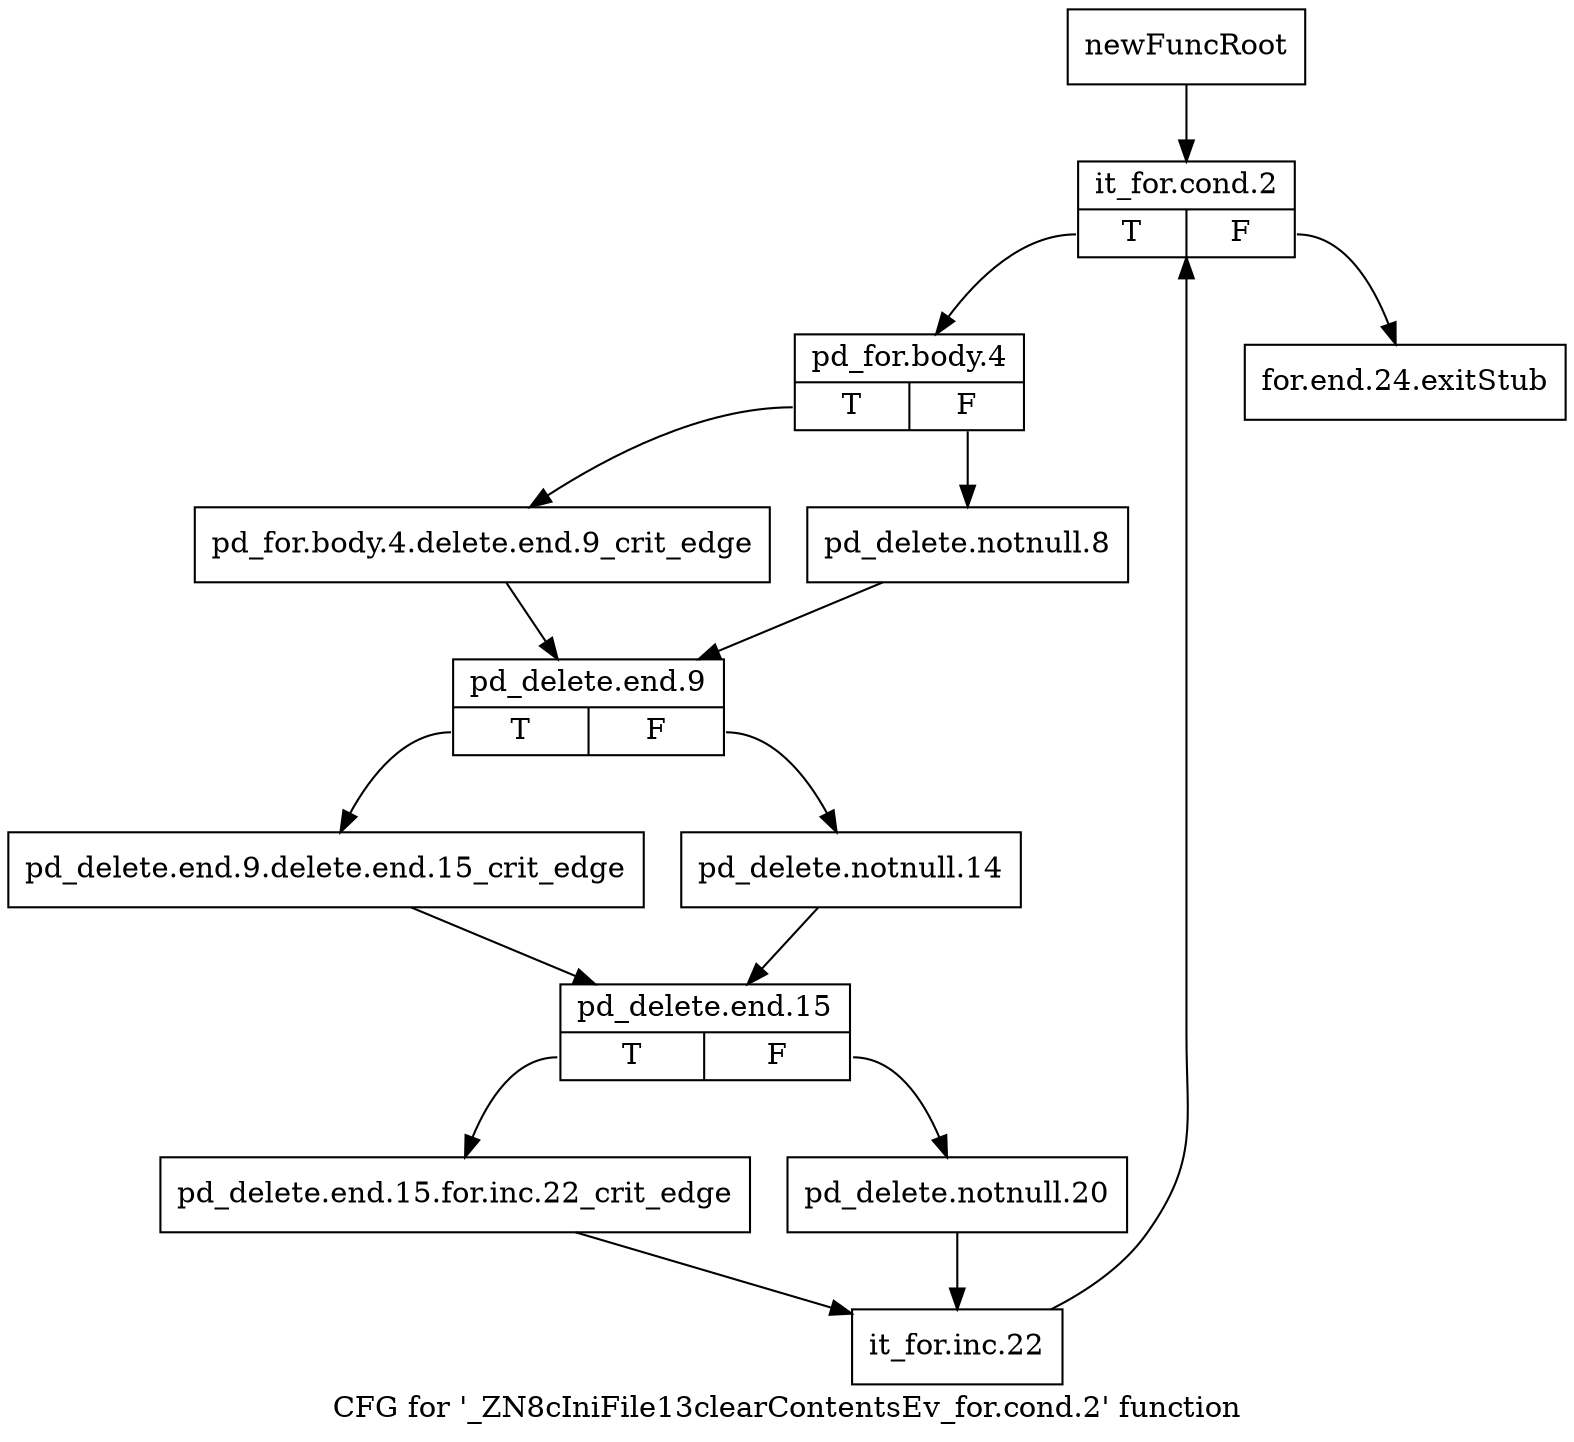 digraph "CFG for '_ZN8cIniFile13clearContentsEv_for.cond.2' function" {
	label="CFG for '_ZN8cIniFile13clearContentsEv_for.cond.2' function";

	Node0x20a6200 [shape=record,label="{newFuncRoot}"];
	Node0x20a6200 -> Node0x20a62a0;
	Node0x20a6250 [shape=record,label="{for.end.24.exitStub}"];
	Node0x20a62a0 [shape=record,label="{it_for.cond.2|{<s0>T|<s1>F}}"];
	Node0x20a62a0:s0 -> Node0x20a62f0;
	Node0x20a62a0:s1 -> Node0x20a6250;
	Node0x20a62f0 [shape=record,label="{pd_for.body.4|{<s0>T|<s1>F}}"];
	Node0x20a62f0:s0 -> Node0x20a6390;
	Node0x20a62f0:s1 -> Node0x20a6340;
	Node0x20a6340 [shape=record,label="{pd_delete.notnull.8}"];
	Node0x20a6340 -> Node0x20a63e0;
	Node0x20a6390 [shape=record,label="{pd_for.body.4.delete.end.9_crit_edge}"];
	Node0x20a6390 -> Node0x20a63e0;
	Node0x20a63e0 [shape=record,label="{pd_delete.end.9|{<s0>T|<s1>F}}"];
	Node0x20a63e0:s0 -> Node0x20a6480;
	Node0x20a63e0:s1 -> Node0x20a6430;
	Node0x20a6430 [shape=record,label="{pd_delete.notnull.14}"];
	Node0x20a6430 -> Node0x20a64d0;
	Node0x20a6480 [shape=record,label="{pd_delete.end.9.delete.end.15_crit_edge}"];
	Node0x20a6480 -> Node0x20a64d0;
	Node0x20a64d0 [shape=record,label="{pd_delete.end.15|{<s0>T|<s1>F}}"];
	Node0x20a64d0:s0 -> Node0x20a6570;
	Node0x20a64d0:s1 -> Node0x20a6520;
	Node0x20a6520 [shape=record,label="{pd_delete.notnull.20}"];
	Node0x20a6520 -> Node0x20a65c0;
	Node0x20a6570 [shape=record,label="{pd_delete.end.15.for.inc.22_crit_edge}"];
	Node0x20a6570 -> Node0x20a65c0;
	Node0x20a65c0 [shape=record,label="{it_for.inc.22}"];
	Node0x20a65c0 -> Node0x20a62a0;
}

